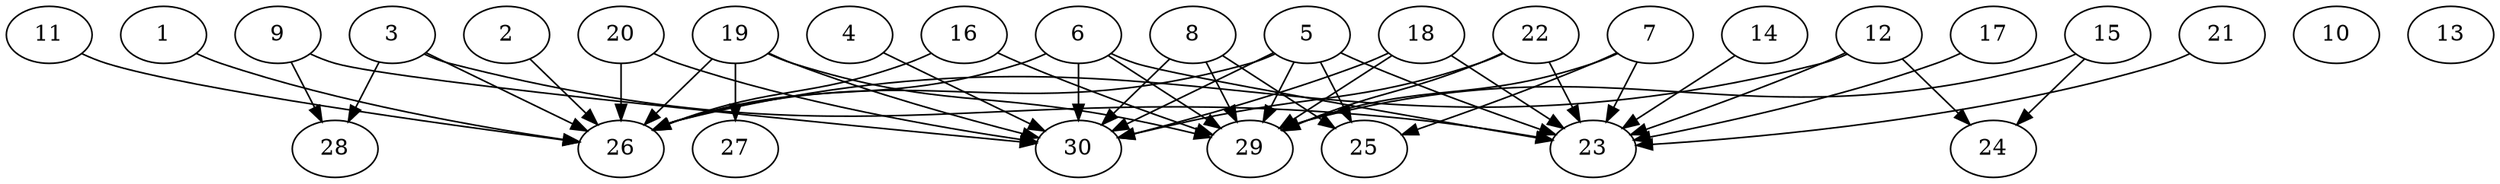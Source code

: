 // DAG automatically generated by daggen at Thu Oct  3 14:04:17 2019
// ./daggen --dot -n 30 --ccr 0.3 --fat 0.9 --regular 0.5 --density 0.5 --mindata 5242880 --maxdata 52428800 
digraph G {
  1 [size="33733973", alpha="0.00", expect_size="10120192"] 
  1 -> 26 [size ="10120192"]
  2 [size="104045227", alpha="0.15", expect_size="31213568"] 
  2 -> 26 [size ="31213568"]
  3 [size="129877333", alpha="0.18", expect_size="38963200"] 
  3 -> 23 [size ="38963200"]
  3 -> 26 [size ="38963200"]
  3 -> 28 [size ="38963200"]
  4 [size="98242560", alpha="0.08", expect_size="29472768"] 
  4 -> 30 [size ="29472768"]
  5 [size="43520000", alpha="0.07", expect_size="13056000"] 
  5 -> 23 [size ="13056000"]
  5 -> 25 [size ="13056000"]
  5 -> 26 [size ="13056000"]
  5 -> 29 [size ="13056000"]
  5 -> 30 [size ="13056000"]
  6 [size="76991147", alpha="0.14", expect_size="23097344"] 
  6 -> 23 [size ="23097344"]
  6 -> 26 [size ="23097344"]
  6 -> 29 [size ="23097344"]
  6 -> 30 [size ="23097344"]
  7 [size="125651627", alpha="0.14", expect_size="37695488"] 
  7 -> 23 [size ="37695488"]
  7 -> 25 [size ="37695488"]
  7 -> 29 [size ="37695488"]
  8 [size="114930347", alpha="0.12", expect_size="34479104"] 
  8 -> 25 [size ="34479104"]
  8 -> 29 [size ="34479104"]
  8 -> 30 [size ="34479104"]
  9 [size="103045120", alpha="0.13", expect_size="30913536"] 
  9 -> 28 [size ="30913536"]
  9 -> 30 [size ="30913536"]
  10 [size="91142827", alpha="0.04", expect_size="27342848"] 
  11 [size="73929387", alpha="0.15", expect_size="22178816"] 
  11 -> 26 [size ="22178816"]
  12 [size="77233493", alpha="0.16", expect_size="23170048"] 
  12 -> 23 [size ="23170048"]
  12 -> 24 [size ="23170048"]
  12 -> 26 [size ="23170048"]
  13 [size="34853547", alpha="0.10", expect_size="10456064"] 
  14 [size="17800533", alpha="0.08", expect_size="5340160"] 
  14 -> 23 [size ="5340160"]
  15 [size="78940160", alpha="0.14", expect_size="23682048"] 
  15 -> 24 [size ="23682048"]
  15 -> 29 [size ="23682048"]
  16 [size="136983893", alpha="0.02", expect_size="41095168"] 
  16 -> 26 [size ="41095168"]
  16 -> 29 [size ="41095168"]
  17 [size="87866027", alpha="0.13", expect_size="26359808"] 
  17 -> 23 [size ="26359808"]
  18 [size="38700373", alpha="0.06", expect_size="11610112"] 
  18 -> 23 [size ="11610112"]
  18 -> 29 [size ="11610112"]
  18 -> 30 [size ="11610112"]
  19 [size="129730560", alpha="0.16", expect_size="38919168"] 
  19 -> 26 [size ="38919168"]
  19 -> 27 [size ="38919168"]
  19 -> 29 [size ="38919168"]
  19 -> 30 [size ="38919168"]
  20 [size="75154773", alpha="0.13", expect_size="22546432"] 
  20 -> 26 [size ="22546432"]
  20 -> 30 [size ="22546432"]
  21 [size="106987520", alpha="0.11", expect_size="32096256"] 
  21 -> 23 [size ="32096256"]
  22 [size="64341333", alpha="0.01", expect_size="19302400"] 
  22 -> 23 [size ="19302400"]
  22 -> 29 [size ="19302400"]
  22 -> 30 [size ="19302400"]
  23 [size="33133227", alpha="0.05", expect_size="9939968"] 
  24 [size="111083520", alpha="0.20", expect_size="33325056"] 
  25 [size="172663467", alpha="0.18", expect_size="51799040"] 
  26 [size="125122560", alpha="0.03", expect_size="37536768"] 
  27 [size="141527040", alpha="0.02", expect_size="42458112"] 
  28 [size="90378240", alpha="0.13", expect_size="27113472"] 
  29 [size="139741867", alpha="0.16", expect_size="41922560"] 
  30 [size="106663253", alpha="0.07", expect_size="31998976"] 
}
